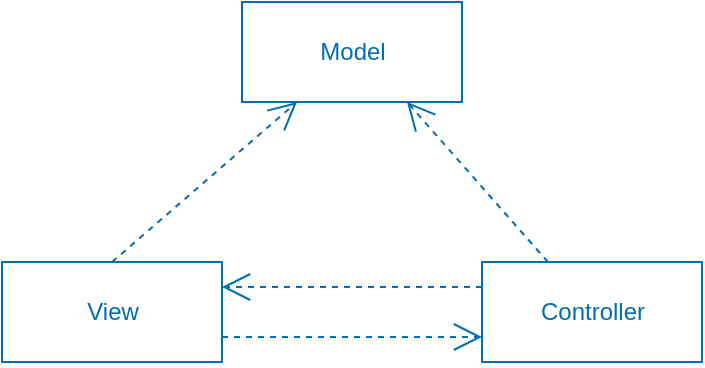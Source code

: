 <mxfile>
    <diagram id="uuE1fc8W7FdwztCtyU-b" name="Page-1">
        <mxGraphModel dx="906" dy="544" grid="1" gridSize="10" guides="1" tooltips="1" connect="1" arrows="1" fold="1" page="1" pageScale="1" pageWidth="850" pageHeight="1100" math="0" shadow="0">
            <root>
                <mxCell id="0"/>
                <mxCell id="1" parent="0"/>
                <mxCell id="10" value="" style="endArrow=open;endSize=12;dashed=1;html=1;fontColor=#006EAF;labelBackgroundColor=none;strokeColor=#006EAF;entryX=0.75;entryY=1;entryDx=0;entryDy=0;" parent="1" source="16" target="14" edge="1">
                    <mxGeometry x="-0.382" y="-35" width="160" relative="1" as="geometry">
                        <mxPoint x="272.5" y="170" as="sourcePoint"/>
                        <mxPoint x="207.5" y="250" as="targetPoint"/>
                        <mxPoint as="offset"/>
                    </mxGeometry>
                </mxCell>
                <mxCell id="11" value="" style="endArrow=open;endSize=12;dashed=1;html=1;fontColor=#006EAF;labelBackgroundColor=none;strokeColor=#006EAF;entryX=1;entryY=0.25;entryDx=0;entryDy=0;exitX=0;exitY=0.25;exitDx=0;exitDy=0;" parent="1" source="16" target="15" edge="1">
                    <mxGeometry y="11" width="160" relative="1" as="geometry">
                        <mxPoint x="400" y="280" as="sourcePoint"/>
                        <mxPoint x="200" y="280" as="targetPoint"/>
                        <mxPoint y="1" as="offset"/>
                    </mxGeometry>
                </mxCell>
                <mxCell id="13" value="" style="endArrow=open;endSize=12;dashed=1;html=1;fontColor=#006EAF;labelBackgroundColor=none;strokeColor=#006EAF;exitX=0.5;exitY=0;exitDx=0;exitDy=0;entryX=0.25;entryY=1;entryDx=0;entryDy=0;" parent="1" source="15" target="14" edge="1">
                    <mxGeometry x="-0.083" y="29" width="160" relative="1" as="geometry">
                        <mxPoint x="280" y="260" as="sourcePoint"/>
                        <mxPoint x="185" y="250" as="targetPoint"/>
                        <mxPoint as="offset"/>
                    </mxGeometry>
                </mxCell>
                <mxCell id="14" value="Model" style="html=1;fillColor=none;fontColor=#006EAF;strokeColor=#006EAF;" vertex="1" parent="1">
                    <mxGeometry x="250" y="110" width="110" height="50" as="geometry"/>
                </mxCell>
                <mxCell id="15" value="View" style="html=1;fillColor=none;fontColor=#006EAF;strokeColor=#006EAF;" vertex="1" parent="1">
                    <mxGeometry x="130" y="240" width="110" height="50" as="geometry"/>
                </mxCell>
                <mxCell id="16" value="Controller" style="html=1;fillColor=none;fontColor=#006EAF;strokeColor=#006EAF;" vertex="1" parent="1">
                    <mxGeometry x="370" y="240" width="110" height="50" as="geometry"/>
                </mxCell>
                <mxCell id="17" value="" style="endArrow=open;endSize=12;dashed=1;html=1;fontColor=#006EAF;labelBackgroundColor=none;strokeColor=#006EAF;exitX=1;exitY=0.75;exitDx=0;exitDy=0;entryX=0;entryY=0.75;entryDx=0;entryDy=0;" edge="1" parent="1" source="15" target="16">
                    <mxGeometry y="11" width="160" relative="1" as="geometry">
                        <mxPoint x="420" y="290" as="sourcePoint"/>
                        <mxPoint x="340" y="480" as="targetPoint"/>
                        <mxPoint y="1" as="offset"/>
                    </mxGeometry>
                </mxCell>
            </root>
        </mxGraphModel>
    </diagram>
</mxfile>